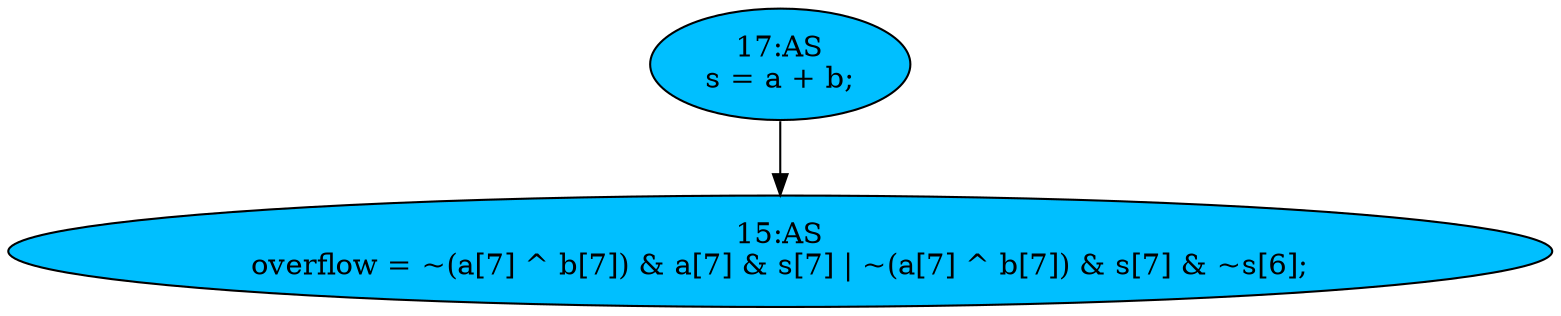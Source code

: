 strict digraph "compose( ,  )" {
	node [label="\N"];
	"15:AS"	[ast="<pyverilog.vparser.ast.Assign object at 0x7fcb7010eed0>",
		def_var="['overflow']",
		fillcolor=deepskyblue,
		label="15:AS
overflow = ~(a[7] ^ b[7]) & a[7] & s[7] | ~(a[7] ^ b[7]) & s[7] & ~s[6];",
		statements="[]",
		style=filled,
		typ=Assign,
		use_var="['a', 'b', 'a', 's', 'a', 'b', 's', 's']"];
	"17:AS"	[ast="<pyverilog.vparser.ast.Assign object at 0x7fcb70166190>",
		def_var="['s']",
		fillcolor=deepskyblue,
		label="17:AS
s = a + b;",
		statements="[]",
		style=filled,
		typ=Assign,
		use_var="['a', 'b']"];
	"17:AS" -> "15:AS";
}
